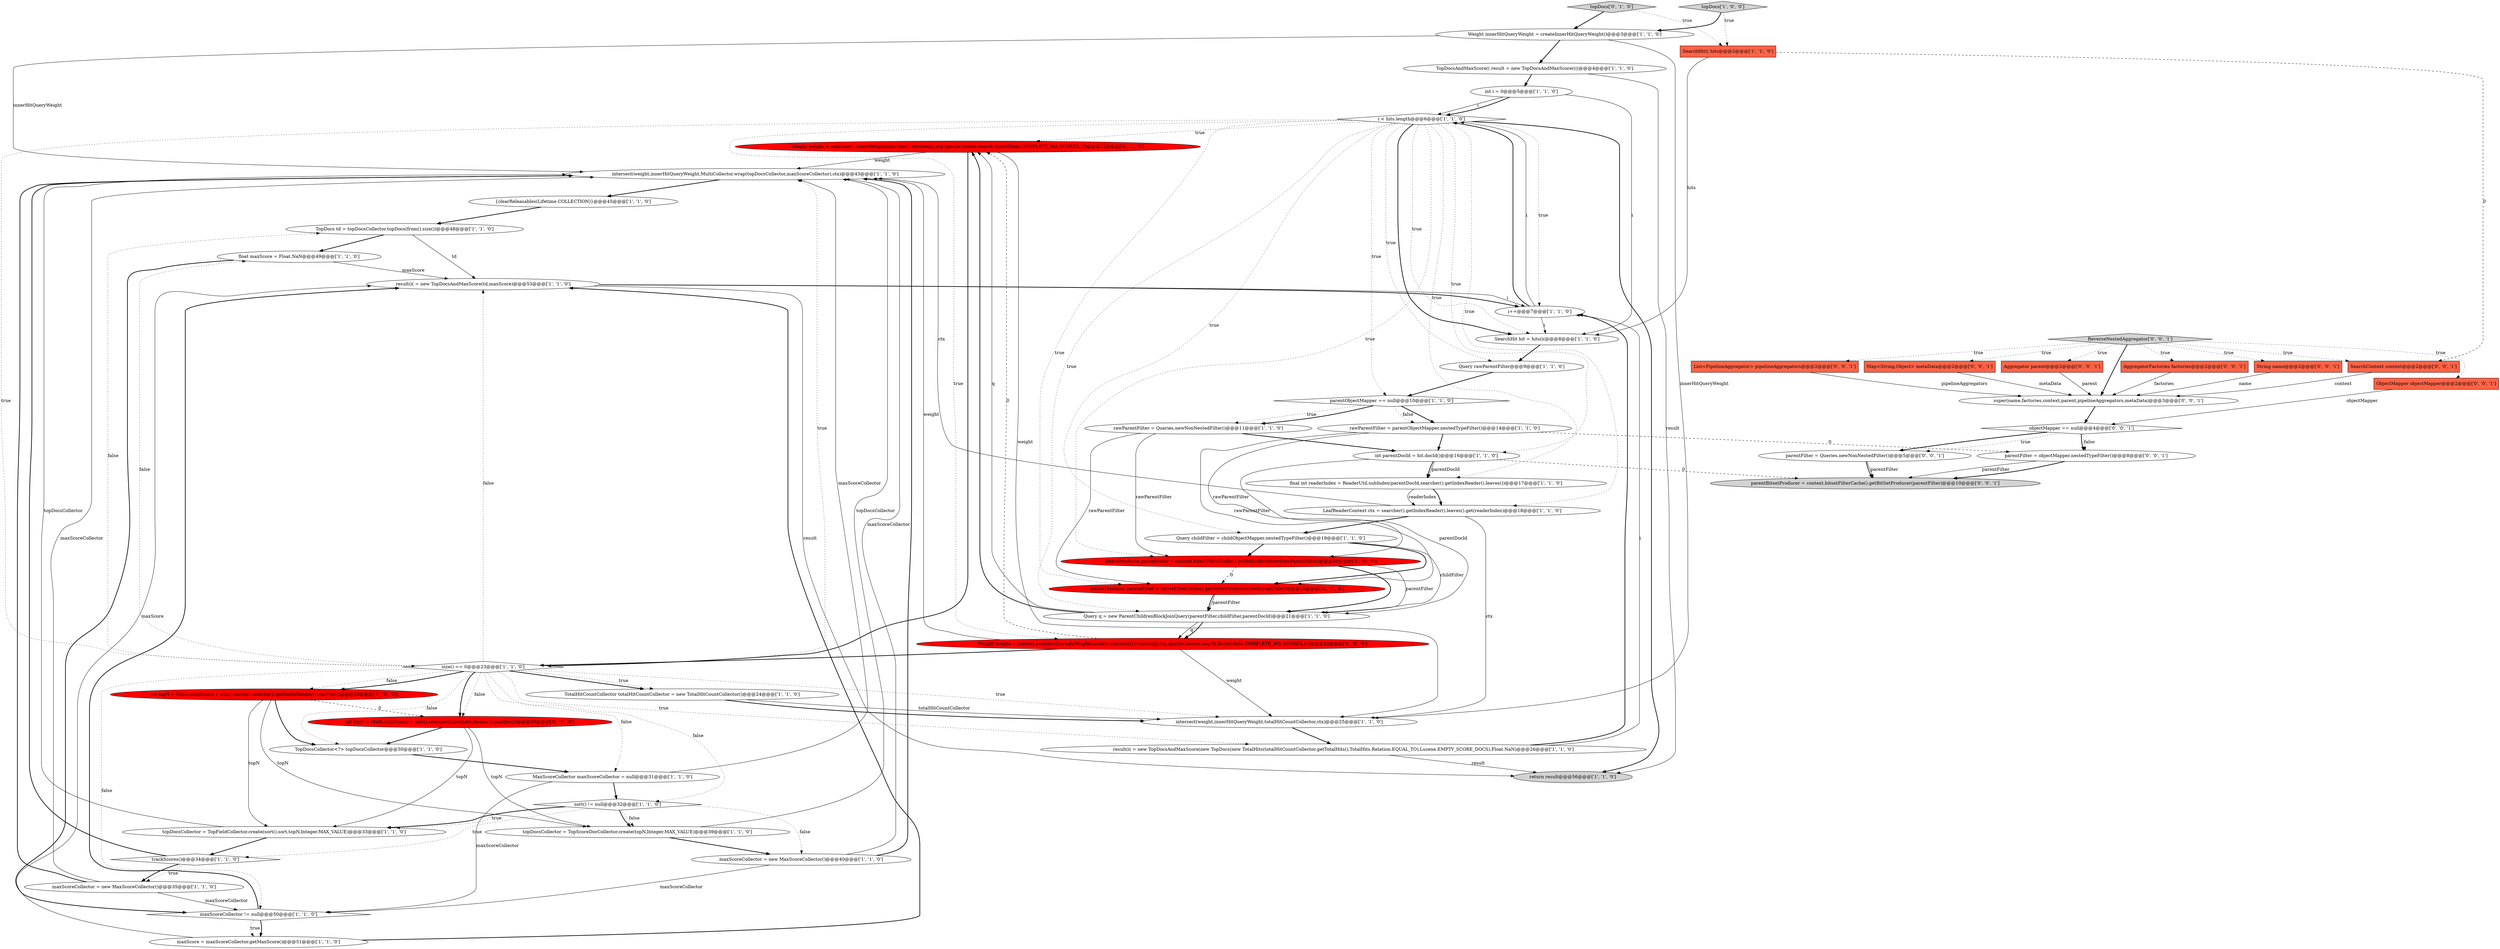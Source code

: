digraph {
19 [style = filled, label = "TopDocsAndMaxScore(( result = new TopDocsAndMaxScore((((@@@4@@@['1', '1', '0']", fillcolor = white, shape = ellipse image = "AAA0AAABBB1BBB"];
20 [style = filled, label = "float maxScore = Float.NaN@@@49@@@['1', '1', '0']", fillcolor = white, shape = ellipse image = "AAA0AAABBB1BBB"];
22 [style = filled, label = "result(i( = new TopDocsAndMaxScore(new TopDocs(new TotalHits(totalHitCountCollector.getTotalHits(),TotalHits.Relation.EQUAL_TO),Lucene.EMPTY_SCORE_DOCS),Float.NaN)@@@26@@@['1', '1', '0']", fillcolor = white, shape = ellipse image = "AAA0AAABBB1BBB"];
42 [style = filled, label = "Weight weight = searcher().createWeight(searcher().rewrite(q),org.apache.lucene.search.ScoreMode.COMPLETE_NO_SCORES,1f)@@@22@@@['0', '1', '0']", fillcolor = red, shape = ellipse image = "AAA1AAABBB2BBB"];
2 [style = filled, label = "return result@@@56@@@['1', '1', '0']", fillcolor = lightgray, shape = ellipse image = "AAA0AAABBB1BBB"];
31 [style = filled, label = "i < hits.length@@@6@@@['1', '1', '0']", fillcolor = white, shape = diamond image = "AAA0AAABBB1BBB"];
34 [style = filled, label = "Weight innerHitQueryWeight = createInnerHitQueryWeight()@@@3@@@['1', '1', '0']", fillcolor = white, shape = ellipse image = "AAA0AAABBB1BBB"];
44 [style = filled, label = "Map<String,Object> metaData@@@2@@@['0', '0', '1']", fillcolor = tomato, shape = box image = "AAA0AAABBB3BBB"];
26 [style = filled, label = "Query childFilter = childObjectMapper.nestedTypeFilter()@@@19@@@['1', '1', '0']", fillcolor = white, shape = ellipse image = "AAA0AAABBB1BBB"];
29 [style = filled, label = "TotalHitCountCollector totalHitCountCollector = new TotalHitCountCollector()@@@24@@@['1', '1', '0']", fillcolor = white, shape = ellipse image = "AAA0AAABBB1BBB"];
23 [style = filled, label = "int i = 0@@@5@@@['1', '1', '0']", fillcolor = white, shape = ellipse image = "AAA0AAABBB1BBB"];
18 [style = filled, label = "Query rawParentFilter@@@9@@@['1', '1', '0']", fillcolor = white, shape = ellipse image = "AAA0AAABBB1BBB"];
47 [style = filled, label = "parentFilter = Queries.newNonNestedFilter()@@@5@@@['0', '0', '1']", fillcolor = white, shape = ellipse image = "AAA0AAABBB3BBB"];
55 [style = filled, label = "SearchContext context@@@2@@@['0', '0', '1']", fillcolor = tomato, shape = box image = "AAA0AAABBB3BBB"];
56 [style = filled, label = "super(name,factories,context,parent,pipelineAggregators,metaData)@@@3@@@['0', '0', '1']", fillcolor = white, shape = ellipse image = "AAA0AAABBB3BBB"];
15 [style = filled, label = "sort() != null@@@32@@@['1', '1', '0']", fillcolor = white, shape = diamond image = "AAA0AAABBB1BBB"];
10 [style = filled, label = "int parentDocId = hit.docId()@@@16@@@['1', '1', '0']", fillcolor = white, shape = ellipse image = "AAA0AAABBB1BBB"];
13 [style = filled, label = "SearchHit(( hits@@@2@@@['1', '1', '0']", fillcolor = tomato, shape = box image = "AAA0AAABBB1BBB"];
14 [style = filled, label = "MaxScoreCollector maxScoreCollector = null@@@31@@@['1', '1', '0']", fillcolor = white, shape = ellipse image = "AAA0AAABBB1BBB"];
1 [style = filled, label = "result(i( = new TopDocsAndMaxScore(td,maxScore)@@@53@@@['1', '1', '0']", fillcolor = white, shape = ellipse image = "AAA0AAABBB1BBB"];
9 [style = filled, label = "maxScore = maxScoreCollector.getMaxScore()@@@51@@@['1', '1', '0']", fillcolor = white, shape = ellipse image = "AAA0AAABBB1BBB"];
16 [style = filled, label = "topDocsCollector = TopFieldCollector.create(sort().sort,topN,Integer.MAX_VALUE)@@@33@@@['1', '1', '0']", fillcolor = white, shape = ellipse image = "AAA0AAABBB1BBB"];
32 [style = filled, label = "Weight weight = context.searcher().createWeight(context.searcher().rewrite(q),org.apache.lucene.search.ScoreMode.COMPLETE_NO_SCORES,1f)@@@22@@@['1', '0', '0']", fillcolor = red, shape = ellipse image = "AAA1AAABBB1BBB"];
51 [style = filled, label = "parentFilter = objectMapper.nestedTypeFilter()@@@8@@@['0', '0', '1']", fillcolor = white, shape = ellipse image = "AAA0AAABBB3BBB"];
37 [style = filled, label = "i++@@@7@@@['1', '1', '0']", fillcolor = white, shape = ellipse image = "AAA0AAABBB1BBB"];
38 [style = filled, label = "maxScoreCollector = new MaxScoreCollector()@@@40@@@['1', '1', '0']", fillcolor = white, shape = ellipse image = "AAA0AAABBB1BBB"];
4 [style = filled, label = "Query q = new ParentChildrenBlockJoinQuery(parentFilter,childFilter,parentDocId)@@@21@@@['1', '1', '0']", fillcolor = white, shape = ellipse image = "AAA0AAABBB1BBB"];
17 [style = filled, label = "trackScores()@@@34@@@['1', '1', '0']", fillcolor = white, shape = diamond image = "AAA0AAABBB1BBB"];
46 [style = filled, label = "List<PipelineAggregator> pipelineAggregators@@@2@@@['0', '0', '1']", fillcolor = tomato, shape = box image = "AAA0AAABBB3BBB"];
49 [style = filled, label = "ReverseNestedAggregator['0', '0', '1']", fillcolor = lightgray, shape = diamond image = "AAA0AAABBB3BBB"];
50 [style = filled, label = "String name@@@2@@@['0', '0', '1']", fillcolor = tomato, shape = box image = "AAA0AAABBB3BBB"];
45 [style = filled, label = "Aggregator parent@@@2@@@['0', '0', '1']", fillcolor = tomato, shape = box image = "AAA0AAABBB3BBB"];
39 [style = filled, label = "topDocsCollector = TopScoreDocCollector.create(topN,Integer.MAX_VALUE)@@@39@@@['1', '1', '0']", fillcolor = white, shape = ellipse image = "AAA0AAABBB1BBB"];
24 [style = filled, label = "LeafReaderContext ctx = searcher().getIndexReader().leaves().get(readerIndex)@@@18@@@['1', '1', '0']", fillcolor = white, shape = ellipse image = "AAA0AAABBB1BBB"];
6 [style = filled, label = "maxScoreCollector = new MaxScoreCollector()@@@35@@@['1', '1', '0']", fillcolor = white, shape = ellipse image = "AAA0AAABBB1BBB"];
25 [style = filled, label = "rawParentFilter = parentObjectMapper.nestedTypeFilter()@@@14@@@['1', '1', '0']", fillcolor = white, shape = ellipse image = "AAA0AAABBB1BBB"];
35 [style = filled, label = "BitSetProducer parentFilter = context.bitsetFilterCache().getBitSetProducer(rawParentFilter)@@@20@@@['1', '0', '0']", fillcolor = red, shape = ellipse image = "AAA1AAABBB1BBB"];
12 [style = filled, label = "topDocs['1', '0', '0']", fillcolor = lightgray, shape = diamond image = "AAA0AAABBB1BBB"];
30 [style = filled, label = "intersect(weight,innerHitQueryWeight,MultiCollector.wrap(topDocsCollector,maxScoreCollector),ctx)@@@43@@@['1', '1', '0']", fillcolor = white, shape = ellipse image = "AAA0AAABBB1BBB"];
5 [style = filled, label = "parentObjectMapper == null@@@10@@@['1', '1', '0']", fillcolor = white, shape = diamond image = "AAA0AAABBB1BBB"];
54 [style = filled, label = "objectMapper == null@@@4@@@['0', '0', '1']", fillcolor = white, shape = diamond image = "AAA0AAABBB3BBB"];
48 [style = filled, label = "ObjectMapper objectMapper@@@2@@@['0', '0', '1']", fillcolor = tomato, shape = box image = "AAA0AAABBB3BBB"];
53 [style = filled, label = "parentBitsetProducer = context.bitsetFilterCache().getBitSetProducer(parentFilter)@@@10@@@['0', '0', '1']", fillcolor = lightgray, shape = ellipse image = "AAA0AAABBB3BBB"];
11 [style = filled, label = "{clearReleasables(Lifetime.COLLECTION)}@@@45@@@['1', '1', '0']", fillcolor = white, shape = ellipse image = "AAA0AAABBB1BBB"];
41 [style = filled, label = "topDocs['0', '1', '0']", fillcolor = lightgray, shape = diamond image = "AAA0AAABBB2BBB"];
36 [style = filled, label = "SearchHit hit = hits(i(@@@8@@@['1', '1', '0']", fillcolor = white, shape = ellipse image = "AAA0AAABBB1BBB"];
28 [style = filled, label = "final int readerIndex = ReaderUtil.subIndex(parentDocId,searcher().getIndexReader().leaves())@@@17@@@['1', '1', '0']", fillcolor = white, shape = ellipse image = "AAA0AAABBB1BBB"];
52 [style = filled, label = "AggregatorFactories factories@@@2@@@['0', '0', '1']", fillcolor = tomato, shape = box image = "AAA0AAABBB3BBB"];
40 [style = filled, label = "int topN = Math.min(from() + size(),searcher().getIndexReader().maxDoc())@@@29@@@['0', '1', '0']", fillcolor = red, shape = ellipse image = "AAA1AAABBB2BBB"];
7 [style = filled, label = "intersect(weight,innerHitQueryWeight,totalHitCountCollector,ctx)@@@25@@@['1', '1', '0']", fillcolor = white, shape = ellipse image = "AAA0AAABBB1BBB"];
33 [style = filled, label = "TopDocs td = topDocsCollector.topDocs(from(),size())@@@48@@@['1', '1', '0']", fillcolor = white, shape = ellipse image = "AAA0AAABBB1BBB"];
3 [style = filled, label = "int topN = Math.min(from() + size(),context.searcher().getIndexReader().maxDoc())@@@29@@@['1', '0', '0']", fillcolor = red, shape = ellipse image = "AAA1AAABBB1BBB"];
21 [style = filled, label = "maxScoreCollector != null@@@50@@@['1', '1', '0']", fillcolor = white, shape = diamond image = "AAA0AAABBB1BBB"];
8 [style = filled, label = "TopDocsCollector<?> topDocsCollector@@@30@@@['1', '1', '0']", fillcolor = white, shape = ellipse image = "AAA0AAABBB1BBB"];
43 [style = filled, label = "BitSetProducer parentFilter = bitsetFilterCache().getBitSetProducer(rawParentFilter)@@@20@@@['0', '1', '0']", fillcolor = red, shape = ellipse image = "AAA1AAABBB2BBB"];
27 [style = filled, label = "rawParentFilter = Queries.newNonNestedFilter()@@@11@@@['1', '1', '0']", fillcolor = white, shape = ellipse image = "AAA0AAABBB1BBB"];
0 [style = filled, label = "size() == 0@@@23@@@['1', '1', '0']", fillcolor = white, shape = diamond image = "AAA0AAABBB1BBB"];
1->37 [style = solid, label="i"];
52->56 [style = solid, label="factories"];
13->55 [style = dashed, label="0"];
3->40 [style = dashed, label="0"];
0->21 [style = dotted, label="false"];
0->20 [style = dotted, label="false"];
17->6 [style = dotted, label="true"];
22->37 [style = bold, label=""];
49->55 [style = dotted, label="true"];
32->0 [style = bold, label=""];
0->33 [style = dotted, label="false"];
51->53 [style = bold, label=""];
44->56 [style = solid, label="metaData"];
19->2 [style = solid, label="result"];
56->54 [style = bold, label=""];
43->4 [style = bold, label=""];
15->39 [style = dotted, label="false"];
31->42 [style = dotted, label="true"];
30->11 [style = bold, label=""];
38->30 [style = bold, label=""];
0->15 [style = dotted, label="false"];
31->28 [style = dotted, label="true"];
37->31 [style = bold, label=""];
0->3 [style = dotted, label="false"];
21->1 [style = bold, label=""];
36->18 [style = bold, label=""];
26->35 [style = bold, label=""];
0->14 [style = dotted, label="false"];
39->38 [style = bold, label=""];
11->33 [style = bold, label=""];
6->30 [style = solid, label="maxScoreCollector"];
24->7 [style = solid, label="ctx"];
49->56 [style = bold, label=""];
25->10 [style = bold, label=""];
0->40 [style = bold, label=""];
54->51 [style = dotted, label="false"];
3->16 [style = solid, label="topN"];
51->53 [style = solid, label="parentFilter"];
0->7 [style = dotted, label="true"];
49->48 [style = dotted, label="true"];
40->16 [style = solid, label="topN"];
42->30 [style = solid, label="weight"];
25->35 [style = solid, label="rawParentFilter"];
0->3 [style = bold, label=""];
47->53 [style = bold, label=""];
38->21 [style = solid, label="maxScoreCollector"];
34->19 [style = bold, label=""];
39->30 [style = solid, label="topDocsCollector"];
15->38 [style = dotted, label="false"];
48->54 [style = solid, label="objectMapper"];
31->5 [style = dotted, label="true"];
26->43 [style = bold, label=""];
31->2 [style = bold, label=""];
0->29 [style = bold, label=""];
32->7 [style = solid, label="weight"];
16->17 [style = bold, label=""];
15->16 [style = dotted, label="true"];
31->10 [style = dotted, label="true"];
43->4 [style = solid, label="parentFilter"];
5->25 [style = bold, label=""];
6->21 [style = solid, label="maxScoreCollector"];
33->1 [style = solid, label="td"];
15->17 [style = dotted, label="true"];
21->9 [style = bold, label=""];
21->9 [style = dotted, label="true"];
49->44 [style = dotted, label="true"];
38->30 [style = solid, label="maxScoreCollector"];
5->25 [style = dotted, label="false"];
28->24 [style = bold, label=""];
23->31 [style = solid, label="i"];
4->42 [style = solid, label="q"];
14->15 [style = bold, label=""];
31->43 [style = dotted, label="true"];
35->43 [style = dashed, label="0"];
9->1 [style = bold, label=""];
50->56 [style = solid, label="name"];
45->56 [style = solid, label="parent"];
13->36 [style = solid, label="hits"];
49->46 [style = dotted, label="true"];
23->31 [style = bold, label=""];
14->30 [style = solid, label="maxScoreCollector"];
32->30 [style = solid, label="weight"];
40->39 [style = solid, label="topN"];
0->8 [style = dotted, label="false"];
17->6 [style = bold, label=""];
31->35 [style = dotted, label="true"];
28->24 [style = solid, label="readerIndex"];
25->51 [style = dashed, label="0"];
16->30 [style = solid, label="topDocsCollector"];
8->14 [style = bold, label=""];
49->50 [style = dotted, label="true"];
31->36 [style = bold, label=""];
55->56 [style = solid, label="context"];
31->0 [style = dotted, label="true"];
31->18 [style = dotted, label="true"];
0->30 [style = dotted, label="true"];
10->53 [style = dashed, label="0"];
42->0 [style = bold, label=""];
49->45 [style = dotted, label="true"];
27->43 [style = solid, label="rawParentFilter"];
24->26 [style = bold, label=""];
7->22 [style = bold, label=""];
12->13 [style = dotted, label="true"];
0->40 [style = dotted, label="false"];
49->52 [style = dotted, label="true"];
34->7 [style = solid, label="innerHitQueryWeight"];
14->21 [style = solid, label="maxScoreCollector"];
29->7 [style = solid, label="totalHitCountCollector"];
27->35 [style = solid, label="rawParentFilter"];
3->8 [style = bold, label=""];
20->1 [style = solid, label="maxScore"];
27->10 [style = bold, label=""];
37->31 [style = solid, label="i"];
5->27 [style = dotted, label="true"];
26->4 [style = solid, label="childFilter"];
25->43 [style = solid, label="rawParentFilter"];
42->7 [style = solid, label="weight"];
1->2 [style = solid, label="result"];
41->34 [style = bold, label=""];
22->37 [style = solid, label="i"];
1->37 [style = bold, label=""];
54->51 [style = bold, label=""];
35->4 [style = solid, label="parentFilter"];
46->56 [style = solid, label="pipelineAggregators"];
24->30 [style = solid, label="ctx"];
10->28 [style = bold, label=""];
31->37 [style = dotted, label="true"];
33->20 [style = bold, label=""];
4->42 [style = bold, label=""];
34->30 [style = solid, label="innerHitQueryWeight"];
12->34 [style = bold, label=""];
17->30 [style = bold, label=""];
10->4 [style = solid, label="parentDocId"];
0->1 [style = dotted, label="false"];
15->16 [style = bold, label=""];
3->39 [style = solid, label="topN"];
35->4 [style = bold, label=""];
31->32 [style = dotted, label="true"];
0->22 [style = dotted, label="true"];
9->1 [style = solid, label="maxScore"];
20->21 [style = bold, label=""];
37->36 [style = solid, label="i"];
41->13 [style = dotted, label="true"];
4->32 [style = solid, label="q"];
54->47 [style = bold, label=""];
0->29 [style = dotted, label="true"];
54->47 [style = dotted, label="true"];
31->26 [style = dotted, label="true"];
19->23 [style = bold, label=""];
18->5 [style = bold, label=""];
15->39 [style = bold, label=""];
32->42 [style = dashed, label="0"];
10->28 [style = solid, label="parentDocId"];
29->7 [style = bold, label=""];
31->24 [style = dotted, label="true"];
5->27 [style = bold, label=""];
22->2 [style = solid, label="result"];
47->53 [style = solid, label="parentFilter"];
31->4 [style = dotted, label="true"];
31->36 [style = dotted, label="true"];
4->32 [style = bold, label=""];
23->36 [style = solid, label="i"];
40->8 [style = bold, label=""];
6->30 [style = bold, label=""];
}
